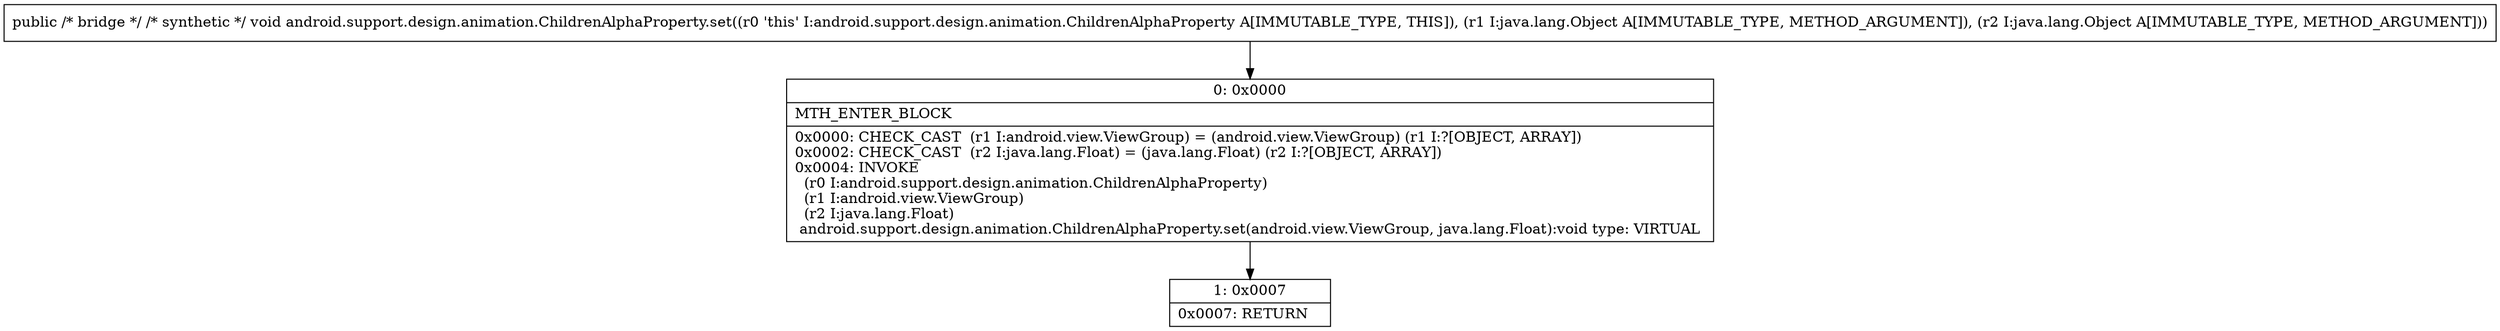 digraph "CFG forandroid.support.design.animation.ChildrenAlphaProperty.set(Ljava\/lang\/Object;Ljava\/lang\/Object;)V" {
Node_0 [shape=record,label="{0\:\ 0x0000|MTH_ENTER_BLOCK\l|0x0000: CHECK_CAST  (r1 I:android.view.ViewGroup) = (android.view.ViewGroup) (r1 I:?[OBJECT, ARRAY]) \l0x0002: CHECK_CAST  (r2 I:java.lang.Float) = (java.lang.Float) (r2 I:?[OBJECT, ARRAY]) \l0x0004: INVOKE  \l  (r0 I:android.support.design.animation.ChildrenAlphaProperty)\l  (r1 I:android.view.ViewGroup)\l  (r2 I:java.lang.Float)\l android.support.design.animation.ChildrenAlphaProperty.set(android.view.ViewGroup, java.lang.Float):void type: VIRTUAL \l}"];
Node_1 [shape=record,label="{1\:\ 0x0007|0x0007: RETURN   \l}"];
MethodNode[shape=record,label="{public \/* bridge *\/ \/* synthetic *\/ void android.support.design.animation.ChildrenAlphaProperty.set((r0 'this' I:android.support.design.animation.ChildrenAlphaProperty A[IMMUTABLE_TYPE, THIS]), (r1 I:java.lang.Object A[IMMUTABLE_TYPE, METHOD_ARGUMENT]), (r2 I:java.lang.Object A[IMMUTABLE_TYPE, METHOD_ARGUMENT])) }"];
MethodNode -> Node_0;
Node_0 -> Node_1;
}

